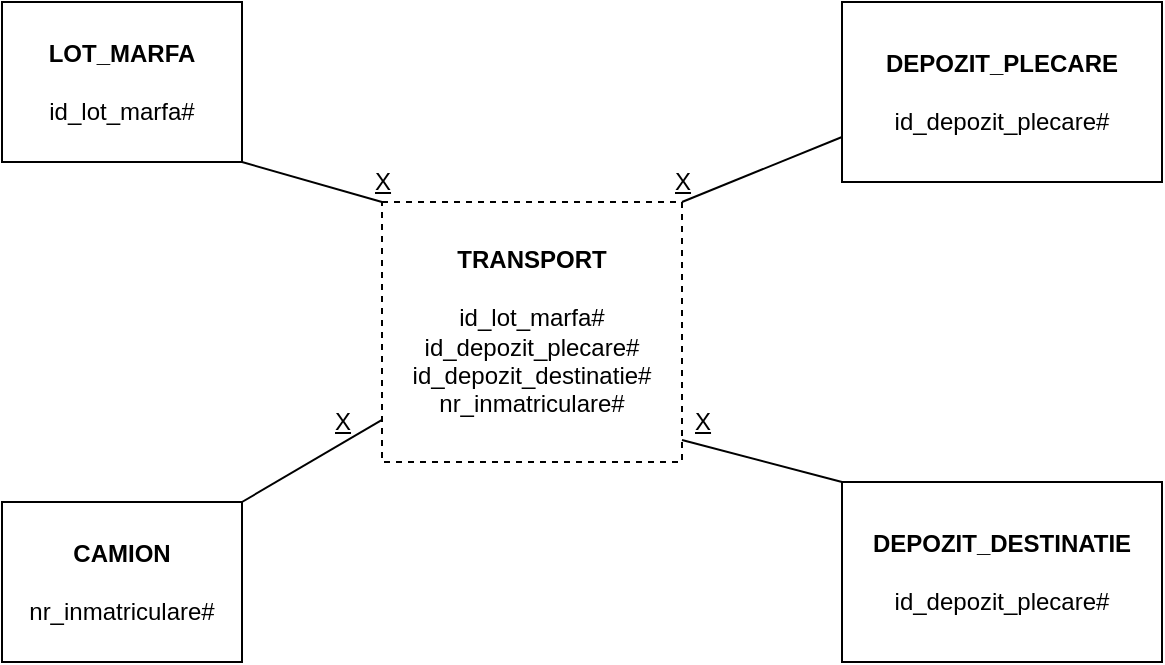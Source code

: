 <mxfile version="14.7.1" type="device" pages="2"><diagram id="bui_J9ebz3Xx_nTJef5T" name="Page-1"><mxGraphModel dx="813" dy="459" grid="1" gridSize="10" guides="1" tooltips="1" connect="1" arrows="1" fold="1" page="1" pageScale="1" pageWidth="850" pageHeight="1100" math="0" shadow="0"><root><mxCell id="0"/><mxCell id="1" parent="0"/><mxCell id="BQ5moOfMI_dEbyayTFub-1" value="&lt;div&gt;&lt;b&gt;LOT_MARFA&lt;/b&gt;&lt;/div&gt;&lt;div&gt;&lt;br&gt;&lt;/div&gt;&lt;div&gt;id_lot_marfa#&lt;br&gt;&lt;/div&gt;" style="rounded=0;whiteSpace=wrap;html=1;" vertex="1" parent="1"><mxGeometry x="40" y="40" width="120" height="80" as="geometry"/></mxCell><mxCell id="BQ5moOfMI_dEbyayTFub-3" value="&lt;b&gt;DEPOZIT_PLECARE&lt;/b&gt;&lt;div&gt;&lt;br&gt;&lt;/div&gt;&lt;div&gt;id_depozit_plecare#&lt;br&gt;&lt;/div&gt;" style="rounded=0;whiteSpace=wrap;html=1;" vertex="1" parent="1"><mxGeometry x="460" y="40" width="160" height="90" as="geometry"/></mxCell><mxCell id="BQ5moOfMI_dEbyayTFub-4" value="&lt;b&gt;DEPOZIT_DESTINATIE&lt;/b&gt;&lt;div&gt;&lt;br&gt;&lt;/div&gt;&lt;div&gt;id_depozit_plecare#&lt;br&gt;&lt;/div&gt;" style="rounded=0;whiteSpace=wrap;html=1;" vertex="1" parent="1"><mxGeometry x="460" y="280" width="160" height="90" as="geometry"/></mxCell><mxCell id="BQ5moOfMI_dEbyayTFub-5" value="&lt;div&gt;&lt;b&gt;CAMION&lt;/b&gt;&lt;/div&gt;&lt;div&gt;&lt;br&gt;&lt;/div&gt;&lt;div&gt;nr_inmatriculare#&lt;br&gt;&lt;/div&gt;" style="rounded=0;whiteSpace=wrap;html=1;" vertex="1" parent="1"><mxGeometry x="40" y="290" width="120" height="80" as="geometry"/></mxCell><mxCell id="BQ5moOfMI_dEbyayTFub-6" value="&lt;div&gt;&lt;b&gt;TRANSPORT&lt;/b&gt;&lt;/div&gt;&lt;div&gt;&lt;b&gt;&lt;br&gt;&lt;/b&gt;&lt;/div&gt;&lt;div&gt;id_lot_marfa#&lt;/div&gt;&lt;div&gt;id_depozit_plecare#&lt;/div&gt;&lt;div&gt;id_depozit_destinatie#&lt;/div&gt;&lt;div&gt;nr_inmatriculare#&lt;br&gt;&lt;b&gt;&lt;/b&gt;&lt;/div&gt;" style="rounded=0;whiteSpace=wrap;html=1;dashed=1;strokeWidth=1;" vertex="1" parent="1"><mxGeometry x="230" y="140" width="150" height="130" as="geometry"/></mxCell><mxCell id="BQ5moOfMI_dEbyayTFub-7" value="" style="endArrow=none;html=1;entryX=1;entryY=1;entryDx=0;entryDy=0;exitX=0;exitY=0;exitDx=0;exitDy=0;" edge="1" parent="1" source="BQ5moOfMI_dEbyayTFub-6" target="BQ5moOfMI_dEbyayTFub-1"><mxGeometry width="50" height="50" relative="1" as="geometry"><mxPoint x="150" y="200" as="sourcePoint"/><mxPoint x="200" y="150" as="targetPoint"/></mxGeometry></mxCell><mxCell id="BQ5moOfMI_dEbyayTFub-8" value="" style="endArrow=none;html=1;entryX=1;entryY=0;entryDx=0;entryDy=0;" edge="1" parent="1" source="BQ5moOfMI_dEbyayTFub-6" target="BQ5moOfMI_dEbyayTFub-5"><mxGeometry width="50" height="50" relative="1" as="geometry"><mxPoint x="240" y="150" as="sourcePoint"/><mxPoint x="170" y="130" as="targetPoint"/></mxGeometry></mxCell><mxCell id="BQ5moOfMI_dEbyayTFub-9" value="" style="endArrow=none;html=1;entryX=0;entryY=0;entryDx=0;entryDy=0;" edge="1" parent="1" target="BQ5moOfMI_dEbyayTFub-4"><mxGeometry width="50" height="50" relative="1" as="geometry"><mxPoint x="380" y="259" as="sourcePoint"/><mxPoint x="170" y="300" as="targetPoint"/></mxGeometry></mxCell><mxCell id="BQ5moOfMI_dEbyayTFub-10" value="" style="endArrow=none;html=1;entryX=1;entryY=0;entryDx=0;entryDy=0;exitX=0;exitY=0.75;exitDx=0;exitDy=0;" edge="1" parent="1" source="BQ5moOfMI_dEbyayTFub-3" target="BQ5moOfMI_dEbyayTFub-6"><mxGeometry width="50" height="50" relative="1" as="geometry"><mxPoint x="250" y="268.966" as="sourcePoint"/><mxPoint x="180" y="310" as="targetPoint"/></mxGeometry></mxCell><mxCell id="BQ5moOfMI_dEbyayTFub-11" value="&lt;u&gt;X&lt;/u&gt;" style="text;html=1;align=center;verticalAlign=middle;resizable=0;points=[];autosize=1;strokeColor=none;" vertex="1" parent="1"><mxGeometry x="380" y="240" width="20" height="20" as="geometry"/></mxCell><mxCell id="BQ5moOfMI_dEbyayTFub-12" value="&lt;u&gt;X&lt;/u&gt;" style="text;html=1;align=center;verticalAlign=middle;resizable=0;points=[];autosize=1;strokeColor=none;" vertex="1" parent="1"><mxGeometry x="370" y="120" width="20" height="20" as="geometry"/></mxCell><mxCell id="BQ5moOfMI_dEbyayTFub-13" value="&lt;u&gt;X&lt;/u&gt;" style="text;html=1;align=center;verticalAlign=middle;resizable=0;points=[];autosize=1;strokeColor=none;" vertex="1" parent="1"><mxGeometry x="220" y="120" width="20" height="20" as="geometry"/></mxCell><mxCell id="BQ5moOfMI_dEbyayTFub-14" value="&lt;u&gt;X&lt;/u&gt;" style="text;html=1;align=center;verticalAlign=middle;resizable=0;points=[];autosize=1;strokeColor=none;" vertex="1" parent="1"><mxGeometry x="200" y="240" width="20" height="20" as="geometry"/></mxCell></root></mxGraphModel></diagram><diagram id="H7V1N3jJB_HxNMWmzbmJ" name="Page-2"><mxGraphModel dx="981" dy="554" grid="1" gridSize="10" guides="1" tooltips="1" connect="1" arrows="1" fold="1" page="1" pageScale="1" pageWidth="850" pageHeight="1100" math="0" shadow="0"><root><mxCell id="6wkaNeznSi5Db0eUTMk1-0"/><mxCell id="6wkaNeznSi5Db0eUTMk1-1" parent="6wkaNeznSi5Db0eUTMk1-0"/><mxCell id="6wkaNeznSi5Db0eUTMk1-15" value="LM" style="rounded=0;whiteSpace=wrap;html=1;strokeWidth=1;" vertex="1" parent="6wkaNeznSi5Db0eUTMk1-1"><mxGeometry x="40" y="40" width="80" height="80" as="geometry"/></mxCell><mxCell id="6wkaNeznSi5Db0eUTMk1-16" value="DD" style="rounded=0;whiteSpace=wrap;html=1;strokeWidth=1;" vertex="1" parent="6wkaNeznSi5Db0eUTMk1-1"><mxGeometry x="400" y="400" width="80" height="80" as="geometry"/></mxCell><mxCell id="6wkaNeznSi5Db0eUTMk1-17" value="C" style="rounded=0;whiteSpace=wrap;html=1;strokeWidth=1;" vertex="1" parent="6wkaNeznSi5Db0eUTMk1-1"><mxGeometry x="40" y="400" width="80" height="80" as="geometry"/></mxCell><mxCell id="6wkaNeznSi5Db0eUTMk1-18" value="DP" style="rounded=0;whiteSpace=wrap;html=1;strokeWidth=1;" vertex="1" parent="6wkaNeznSi5Db0eUTMk1-1"><mxGeometry x="400" y="40" width="80" height="80" as="geometry"/></mxCell><mxCell id="6wkaNeznSi5Db0eUTMk1-19" value="LMDP" style="rounded=0;whiteSpace=wrap;html=1;strokeWidth=1;dashed=1;" vertex="1" parent="6wkaNeznSi5Db0eUTMk1-1"><mxGeometry x="220" y="80" width="80" height="80" as="geometry"/></mxCell><mxCell id="6wkaNeznSi5Db0eUTMk1-20" value="CLM" style="rounded=0;whiteSpace=wrap;html=1;strokeWidth=1;dashed=1;" vertex="1" parent="6wkaNeznSi5Db0eUTMk1-1"><mxGeometry x="80" y="220" width="80" height="80" as="geometry"/></mxCell><mxCell id="6wkaNeznSi5Db0eUTMk1-21" value="DDC" style="rounded=0;whiteSpace=wrap;html=1;strokeWidth=1;dashed=1;" vertex="1" parent="6wkaNeznSi5Db0eUTMk1-1"><mxGeometry x="220" y="350" width="80" height="80" as="geometry"/></mxCell><mxCell id="6wkaNeznSi5Db0eUTMk1-22" value="DPDD" style="rounded=0;whiteSpace=wrap;html=1;strokeWidth=1;dashed=1;" vertex="1" parent="6wkaNeznSi5Db0eUTMk1-1"><mxGeometry x="345" y="220" width="80" height="80" as="geometry"/></mxCell><mxCell id="8DQ_mnjzOE6yrBnFMeK2-0" value="" style="endArrow=none;html=1;entryX=0.5;entryY=1;entryDx=0;entryDy=0;" edge="1" parent="6wkaNeznSi5Db0eUTMk1-1" source="6wkaNeznSi5Db0eUTMk1-20" target="6wkaNeznSi5Db0eUTMk1-15"><mxGeometry width="50" height="50" relative="1" as="geometry"><mxPoint x="160" y="180" as="sourcePoint"/><mxPoint x="210" y="130" as="targetPoint"/></mxGeometry></mxCell><mxCell id="8DQ_mnjzOE6yrBnFMeK2-1" value="" style="endArrow=none;html=1;entryX=0.5;entryY=0;entryDx=0;entryDy=0;exitX=0.5;exitY=1;exitDx=0;exitDy=0;" edge="1" parent="6wkaNeznSi5Db0eUTMk1-1" source="6wkaNeznSi5Db0eUTMk1-20" target="6wkaNeznSi5Db0eUTMk1-17"><mxGeometry width="50" height="50" relative="1" as="geometry"><mxPoint x="118.571" y="230" as="sourcePoint"/><mxPoint x="90" y="130" as="targetPoint"/></mxGeometry></mxCell><mxCell id="8DQ_mnjzOE6yrBnFMeK2-2" value="" style="endArrow=none;html=1;entryX=0.022;entryY=0.45;entryDx=0;entryDy=0;exitX=1;exitY=0.5;exitDx=0;exitDy=0;entryPerimeter=0;" edge="1" parent="6wkaNeznSi5Db0eUTMk1-1" source="6wkaNeznSi5Db0eUTMk1-17" target="6wkaNeznSi5Db0eUTMk1-21"><mxGeometry width="50" height="50" relative="1" as="geometry"><mxPoint x="128.571" y="240" as="sourcePoint"/><mxPoint x="100" y="140" as="targetPoint"/></mxGeometry></mxCell><mxCell id="8DQ_mnjzOE6yrBnFMeK2-3" value="" style="endArrow=none;html=1;entryX=1;entryY=0.5;entryDx=0;entryDy=0;exitX=0;exitY=0.5;exitDx=0;exitDy=0;" edge="1" parent="6wkaNeznSi5Db0eUTMk1-1" source="6wkaNeznSi5Db0eUTMk1-16" target="6wkaNeznSi5Db0eUTMk1-21"><mxGeometry width="50" height="50" relative="1" as="geometry"><mxPoint x="130" y="450" as="sourcePoint"/><mxPoint x="231.76" y="396" as="targetPoint"/></mxGeometry></mxCell><mxCell id="8DQ_mnjzOE6yrBnFMeK2-4" value="" style="endArrow=none;html=1;entryX=0.5;entryY=1;entryDx=0;entryDy=0;" edge="1" parent="6wkaNeznSi5Db0eUTMk1-1" source="6wkaNeznSi5Db0eUTMk1-16" target="6wkaNeznSi5Db0eUTMk1-22"><mxGeometry width="50" height="50" relative="1" as="geometry"><mxPoint x="410" y="450" as="sourcePoint"/><mxPoint x="310" y="400" as="targetPoint"/></mxGeometry></mxCell><mxCell id="8DQ_mnjzOE6yrBnFMeK2-5" value="" style="endArrow=none;html=1;entryX=0.5;entryY=0;entryDx=0;entryDy=0;exitX=0.5;exitY=1;exitDx=0;exitDy=0;" edge="1" parent="6wkaNeznSi5Db0eUTMk1-1" source="6wkaNeznSi5Db0eUTMk1-18" target="6wkaNeznSi5Db0eUTMk1-22"><mxGeometry width="50" height="50" relative="1" as="geometry"><mxPoint x="434.286" y="410" as="sourcePoint"/><mxPoint x="395" y="310" as="targetPoint"/></mxGeometry></mxCell><mxCell id="8DQ_mnjzOE6yrBnFMeK2-6" value="" style="endArrow=none;html=1;entryX=1.005;entryY=0.618;entryDx=0;entryDy=0;exitX=0;exitY=0.5;exitDx=0;exitDy=0;entryPerimeter=0;" edge="1" parent="6wkaNeznSi5Db0eUTMk1-1" source="6wkaNeznSi5Db0eUTMk1-18" target="6wkaNeznSi5Db0eUTMk1-19"><mxGeometry width="50" height="50" relative="1" as="geometry"><mxPoint x="450" y="130" as="sourcePoint"/><mxPoint x="395" y="230" as="targetPoint"/></mxGeometry></mxCell><mxCell id="8DQ_mnjzOE6yrBnFMeK2-7" value="" style="endArrow=none;html=1;entryX=0;entryY=0.5;entryDx=0;entryDy=0;exitX=1;exitY=0.5;exitDx=0;exitDy=0;" edge="1" parent="6wkaNeznSi5Db0eUTMk1-1" source="6wkaNeznSi5Db0eUTMk1-15" target="6wkaNeznSi5Db0eUTMk1-19"><mxGeometry width="50" height="50" relative="1" as="geometry"><mxPoint x="410" y="90" as="sourcePoint"/><mxPoint x="310.4" y="139.44" as="targetPoint"/></mxGeometry></mxCell></root></mxGraphModel></diagram></mxfile>